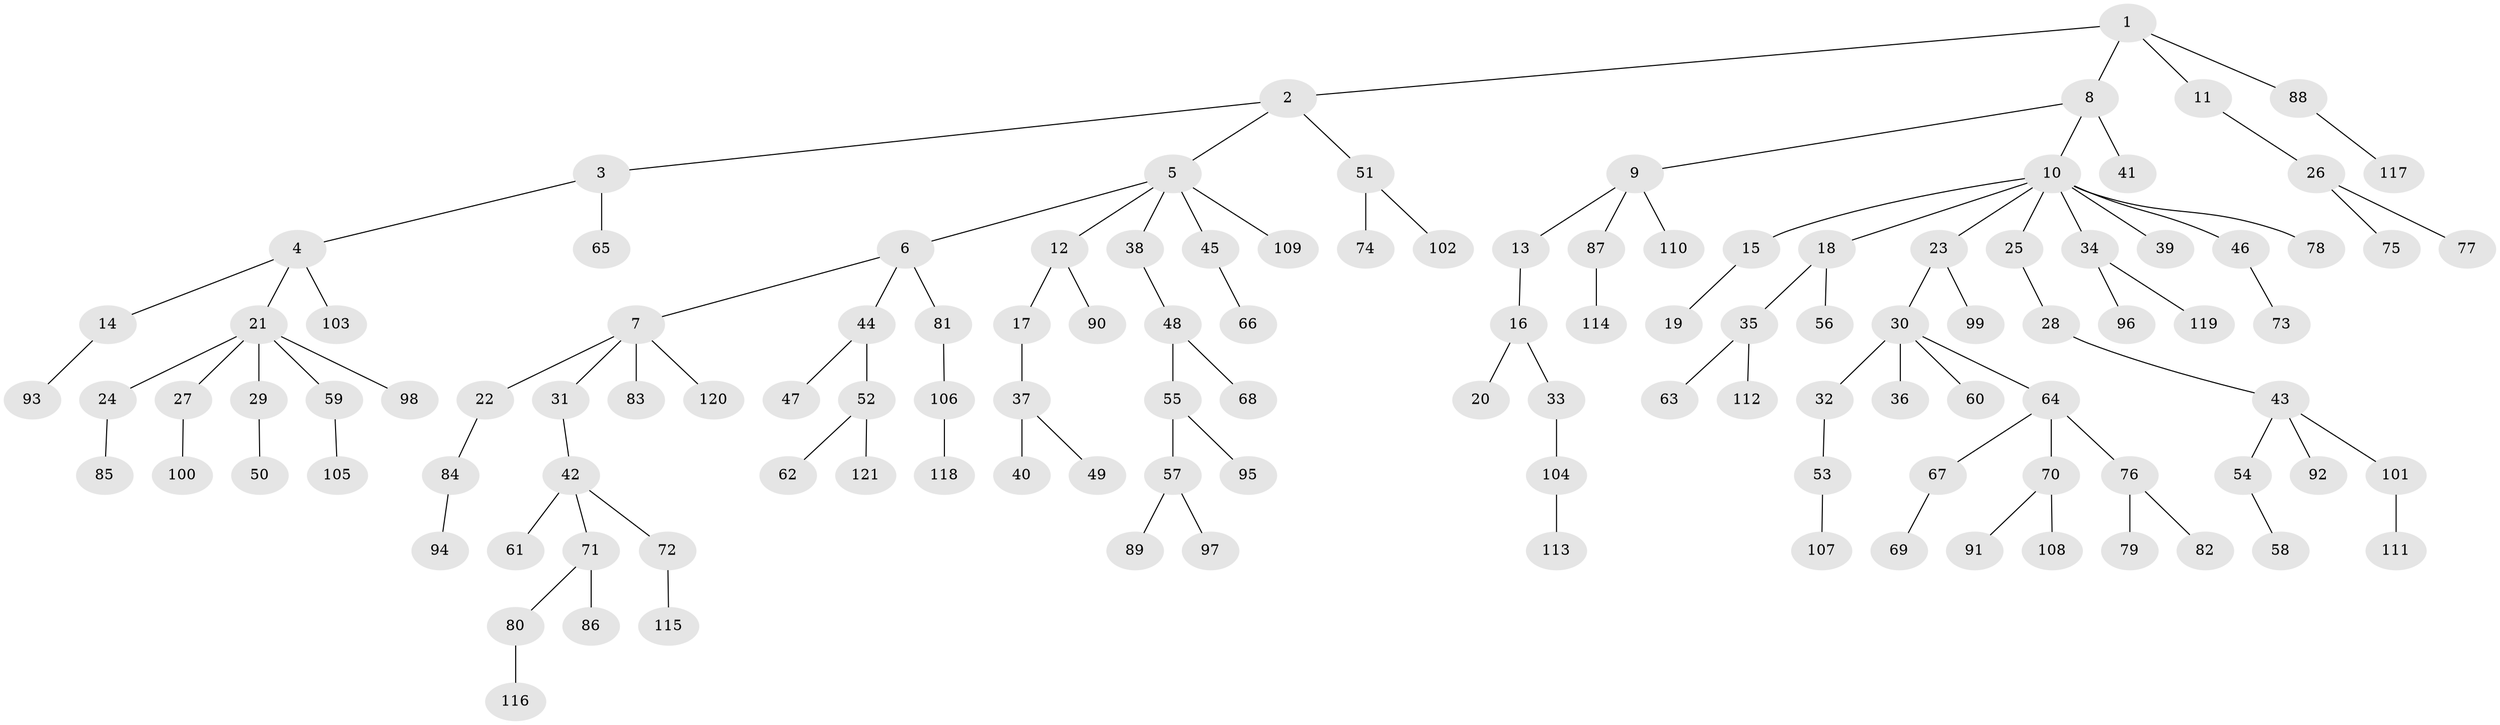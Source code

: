 // coarse degree distribution, {4: 0.07692307692307693, 5: 0.02564102564102564, 2: 0.21794871794871795, 3: 0.08974358974358974, 6: 0.02564102564102564, 10: 0.01282051282051282, 1: 0.5512820512820513}
// Generated by graph-tools (version 1.1) at 2025/24/03/03/25 07:24:08]
// undirected, 121 vertices, 120 edges
graph export_dot {
graph [start="1"]
  node [color=gray90,style=filled];
  1;
  2;
  3;
  4;
  5;
  6;
  7;
  8;
  9;
  10;
  11;
  12;
  13;
  14;
  15;
  16;
  17;
  18;
  19;
  20;
  21;
  22;
  23;
  24;
  25;
  26;
  27;
  28;
  29;
  30;
  31;
  32;
  33;
  34;
  35;
  36;
  37;
  38;
  39;
  40;
  41;
  42;
  43;
  44;
  45;
  46;
  47;
  48;
  49;
  50;
  51;
  52;
  53;
  54;
  55;
  56;
  57;
  58;
  59;
  60;
  61;
  62;
  63;
  64;
  65;
  66;
  67;
  68;
  69;
  70;
  71;
  72;
  73;
  74;
  75;
  76;
  77;
  78;
  79;
  80;
  81;
  82;
  83;
  84;
  85;
  86;
  87;
  88;
  89;
  90;
  91;
  92;
  93;
  94;
  95;
  96;
  97;
  98;
  99;
  100;
  101;
  102;
  103;
  104;
  105;
  106;
  107;
  108;
  109;
  110;
  111;
  112;
  113;
  114;
  115;
  116;
  117;
  118;
  119;
  120;
  121;
  1 -- 2;
  1 -- 8;
  1 -- 11;
  1 -- 88;
  2 -- 3;
  2 -- 5;
  2 -- 51;
  3 -- 4;
  3 -- 65;
  4 -- 14;
  4 -- 21;
  4 -- 103;
  5 -- 6;
  5 -- 12;
  5 -- 38;
  5 -- 45;
  5 -- 109;
  6 -- 7;
  6 -- 44;
  6 -- 81;
  7 -- 22;
  7 -- 31;
  7 -- 83;
  7 -- 120;
  8 -- 9;
  8 -- 10;
  8 -- 41;
  9 -- 13;
  9 -- 87;
  9 -- 110;
  10 -- 15;
  10 -- 18;
  10 -- 23;
  10 -- 25;
  10 -- 34;
  10 -- 39;
  10 -- 46;
  10 -- 78;
  11 -- 26;
  12 -- 17;
  12 -- 90;
  13 -- 16;
  14 -- 93;
  15 -- 19;
  16 -- 20;
  16 -- 33;
  17 -- 37;
  18 -- 35;
  18 -- 56;
  21 -- 24;
  21 -- 27;
  21 -- 29;
  21 -- 59;
  21 -- 98;
  22 -- 84;
  23 -- 30;
  23 -- 99;
  24 -- 85;
  25 -- 28;
  26 -- 75;
  26 -- 77;
  27 -- 100;
  28 -- 43;
  29 -- 50;
  30 -- 32;
  30 -- 36;
  30 -- 60;
  30 -- 64;
  31 -- 42;
  32 -- 53;
  33 -- 104;
  34 -- 96;
  34 -- 119;
  35 -- 63;
  35 -- 112;
  37 -- 40;
  37 -- 49;
  38 -- 48;
  42 -- 61;
  42 -- 71;
  42 -- 72;
  43 -- 54;
  43 -- 92;
  43 -- 101;
  44 -- 47;
  44 -- 52;
  45 -- 66;
  46 -- 73;
  48 -- 55;
  48 -- 68;
  51 -- 74;
  51 -- 102;
  52 -- 62;
  52 -- 121;
  53 -- 107;
  54 -- 58;
  55 -- 57;
  55 -- 95;
  57 -- 89;
  57 -- 97;
  59 -- 105;
  64 -- 67;
  64 -- 70;
  64 -- 76;
  67 -- 69;
  70 -- 91;
  70 -- 108;
  71 -- 80;
  71 -- 86;
  72 -- 115;
  76 -- 79;
  76 -- 82;
  80 -- 116;
  81 -- 106;
  84 -- 94;
  87 -- 114;
  88 -- 117;
  101 -- 111;
  104 -- 113;
  106 -- 118;
}
